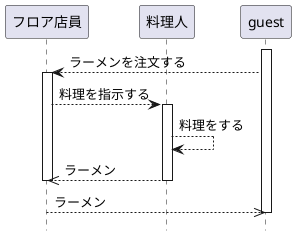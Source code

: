 @startuml abs
hide footbox
participant "フロア店員" as clerk
participant "料理人" as cooker
activate guest
guest-->clerk:ラーメンを注文する
activate clerk
clerk-->cooker:料理を指示する
activate cooker
cooker-->cooker:料理をする
clerk<<--cooker:ラーメン
deactivate cooker
deactivate clerk
guest<<--clerk:ラーメン
deactivate guest
@enduml